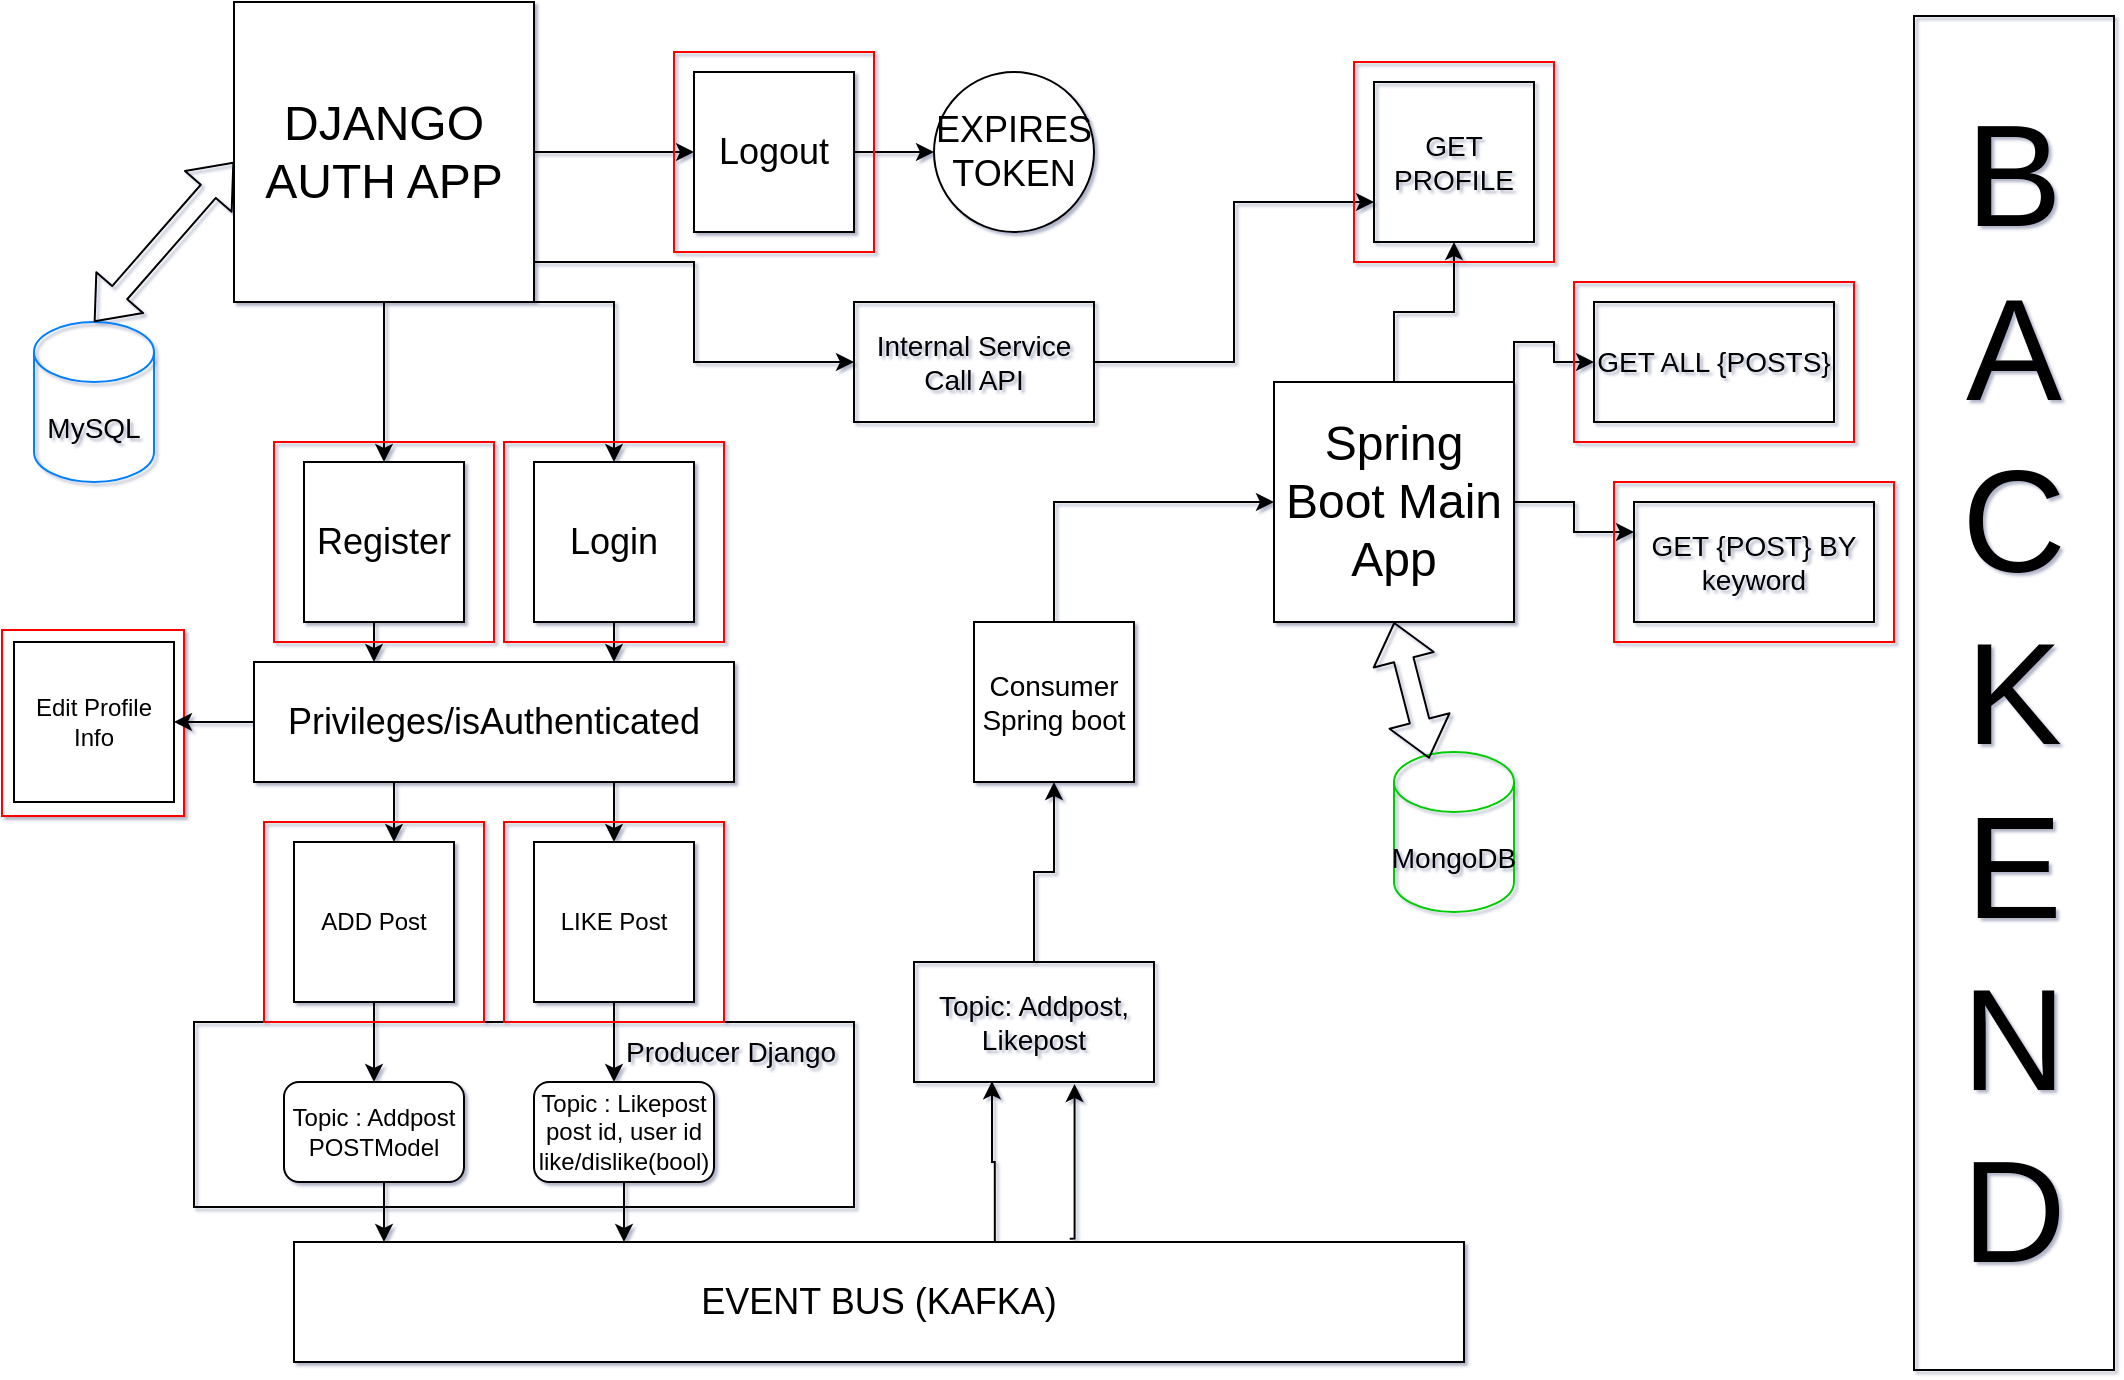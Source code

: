 <mxfile version="14.8.4" type="device" pages="3"><diagram name="Architectural design" id="9f46799a-70d6-7492-0946-bef42562c5a5"><mxGraphModel dx="806" dy="490" grid="0" gridSize="10" guides="1" tooltips="1" connect="1" arrows="1" fold="1" page="0" pageScale="1" pageWidth="1100" pageHeight="850" background="none" math="0" shadow="1"><root><mxCell id="0"/><mxCell id="1" parent="0"/><mxCell id="FYAmGWrrfVk9jCKMGl72-3" value="" style="rounded=0;whiteSpace=wrap;html=1;strokeColor=#FF0000;" vertex="1" parent="1"><mxGeometry x="14" y="364" width="91" height="93" as="geometry"/></mxCell><mxCell id="qW1VCdKVj6gaQuy-CyhS-39" value="" style="rounded=0;whiteSpace=wrap;html=1;fillColor=none;strokeWidth=1;align=left;" parent="1" vertex="1"><mxGeometry x="110" y="560" width="330" height="92.5" as="geometry"/></mxCell><mxCell id="qW1VCdKVj6gaQuy-CyhS-4" value="" style="edgeStyle=orthogonalEdgeStyle;rounded=0;orthogonalLoop=1;jettySize=auto;html=1;" parent="1" source="qW1VCdKVj6gaQuy-CyhS-1" edge="1"><mxGeometry relative="1" as="geometry"><mxPoint x="205" y="280" as="targetPoint"/></mxGeometry></mxCell><mxCell id="qW1VCdKVj6gaQuy-CyhS-8" style="edgeStyle=orthogonalEdgeStyle;rounded=0;orthogonalLoop=1;jettySize=auto;html=1;exitX=1;exitY=1;exitDx=0;exitDy=0;entryX=0.5;entryY=0;entryDx=0;entryDy=0;" parent="1" source="qW1VCdKVj6gaQuy-CyhS-1" target="qW1VCdKVj6gaQuy-CyhS-6" edge="1"><mxGeometry relative="1" as="geometry"><Array as="points"><mxPoint x="320" y="200"/></Array></mxGeometry></mxCell><mxCell id="qW1VCdKVj6gaQuy-CyhS-9" style="edgeStyle=orthogonalEdgeStyle;rounded=0;orthogonalLoop=1;jettySize=auto;html=1;exitX=1;exitY=0.5;exitDx=0;exitDy=0;entryX=0;entryY=0.5;entryDx=0;entryDy=0;" parent="1" source="qW1VCdKVj6gaQuy-CyhS-1" target="qW1VCdKVj6gaQuy-CyhS-7" edge="1"><mxGeometry relative="1" as="geometry"/></mxCell><mxCell id="qW1VCdKVj6gaQuy-CyhS-71" style="edgeStyle=orthogonalEdgeStyle;rounded=0;orthogonalLoop=1;jettySize=auto;html=1;exitX=1;exitY=0.75;exitDx=0;exitDy=0;entryX=0;entryY=0.5;entryDx=0;entryDy=0;fontSize=14;" parent="1" source="qW1VCdKVj6gaQuy-CyhS-1" target="qW1VCdKVj6gaQuy-CyhS-70" edge="1"><mxGeometry relative="1" as="geometry"><Array as="points"><mxPoint x="280" y="180"/><mxPoint x="360" y="180"/><mxPoint x="360" y="230"/></Array></mxGeometry></mxCell><mxCell id="qW1VCdKVj6gaQuy-CyhS-1" value="&lt;font style=&quot;font-size: 24px&quot;&gt;DJANGO AUTH APP&lt;/font&gt;" style="whiteSpace=wrap;html=1;aspect=fixed;" parent="1" vertex="1"><mxGeometry x="130" y="50" width="150" height="150" as="geometry"/></mxCell><mxCell id="qW1VCdKVj6gaQuy-CyhS-14" style="edgeStyle=orthogonalEdgeStyle;rounded=0;orthogonalLoop=1;jettySize=auto;html=1;exitX=0.5;exitY=1;exitDx=0;exitDy=0;entryX=0.25;entryY=0;entryDx=0;entryDy=0;" parent="1" source="qW1VCdKVj6gaQuy-CyhS-5" target="qW1VCdKVj6gaQuy-CyhS-12" edge="1"><mxGeometry relative="1" as="geometry"/></mxCell><mxCell id="qW1VCdKVj6gaQuy-CyhS-5" value="&lt;font style=&quot;font-size: 18px&quot;&gt;Register&lt;/font&gt;" style="whiteSpace=wrap;html=1;aspect=fixed;" parent="1" vertex="1"><mxGeometry x="165" y="280" width="80" height="80" as="geometry"/></mxCell><mxCell id="qW1VCdKVj6gaQuy-CyhS-15" style="edgeStyle=orthogonalEdgeStyle;rounded=0;orthogonalLoop=1;jettySize=auto;html=1;exitX=0.5;exitY=1;exitDx=0;exitDy=0;" parent="1" source="qW1VCdKVj6gaQuy-CyhS-6" edge="1"><mxGeometry relative="1" as="geometry"><mxPoint x="320" y="380" as="targetPoint"/></mxGeometry></mxCell><mxCell id="qW1VCdKVj6gaQuy-CyhS-6" value="&lt;font style=&quot;font-size: 18px&quot;&gt;Login&lt;/font&gt;" style="whiteSpace=wrap;html=1;aspect=fixed;" parent="1" vertex="1"><mxGeometry x="280" y="280" width="80" height="80" as="geometry"/></mxCell><mxCell id="qW1VCdKVj6gaQuy-CyhS-11" style="edgeStyle=orthogonalEdgeStyle;rounded=0;orthogonalLoop=1;jettySize=auto;html=1;exitX=1;exitY=0.5;exitDx=0;exitDy=0;" parent="1" source="qW1VCdKVj6gaQuy-CyhS-7" target="qW1VCdKVj6gaQuy-CyhS-10" edge="1"><mxGeometry relative="1" as="geometry"/></mxCell><mxCell id="qW1VCdKVj6gaQuy-CyhS-7" value="&lt;font style=&quot;font-size: 18px&quot;&gt;Logout&lt;/font&gt;" style="whiteSpace=wrap;html=1;aspect=fixed;" parent="1" vertex="1"><mxGeometry x="360" y="85" width="80" height="80" as="geometry"/></mxCell><mxCell id="qW1VCdKVj6gaQuy-CyhS-10" value="&lt;font style=&quot;font-size: 18px&quot;&gt;EXPIRES TOKEN&lt;/font&gt;" style="ellipse;whiteSpace=wrap;html=1;aspect=fixed;" parent="1" vertex="1"><mxGeometry x="480" y="85" width="80" height="80" as="geometry"/></mxCell><mxCell id="qW1VCdKVj6gaQuy-CyhS-19" style="edgeStyle=orthogonalEdgeStyle;rounded=0;orthogonalLoop=1;jettySize=auto;html=1;exitX=0.25;exitY=1;exitDx=0;exitDy=0;" parent="1" source="qW1VCdKVj6gaQuy-CyhS-12" edge="1"><mxGeometry relative="1" as="geometry"><mxPoint x="210" y="470" as="targetPoint"/></mxGeometry></mxCell><mxCell id="qW1VCdKVj6gaQuy-CyhS-21" style="edgeStyle=orthogonalEdgeStyle;rounded=0;orthogonalLoop=1;jettySize=auto;html=1;exitX=0.75;exitY=1;exitDx=0;exitDy=0;entryX=0.5;entryY=0;entryDx=0;entryDy=0;" parent="1" source="qW1VCdKVj6gaQuy-CyhS-12" target="qW1VCdKVj6gaQuy-CyhS-20" edge="1"><mxGeometry relative="1" as="geometry"/></mxCell><mxCell id="FYAmGWrrfVk9jCKMGl72-2" style="edgeStyle=orthogonalEdgeStyle;rounded=0;orthogonalLoop=1;jettySize=auto;html=1;exitX=0;exitY=0.5;exitDx=0;exitDy=0;entryX=1;entryY=0.5;entryDx=0;entryDy=0;" edge="1" parent="1" source="qW1VCdKVj6gaQuy-CyhS-12" target="FYAmGWrrfVk9jCKMGl72-1"><mxGeometry relative="1" as="geometry"/></mxCell><mxCell id="qW1VCdKVj6gaQuy-CyhS-12" value="&lt;font style=&quot;font-size: 18px&quot;&gt;Privileges/isAuthenticated&lt;/font&gt;" style="rounded=0;whiteSpace=wrap;html=1;" parent="1" vertex="1"><mxGeometry x="140" y="380" width="240" height="60" as="geometry"/></mxCell><mxCell id="qW1VCdKVj6gaQuy-CyhS-25" style="edgeStyle=orthogonalEdgeStyle;rounded=0;orthogonalLoop=1;jettySize=auto;html=1;exitX=0.5;exitY=1;exitDx=0;exitDy=0;entryX=0.5;entryY=0;entryDx=0;entryDy=0;" parent="1" source="qW1VCdKVj6gaQuy-CyhS-18" target="qW1VCdKVj6gaQuy-CyhS-24" edge="1"><mxGeometry relative="1" as="geometry"/></mxCell><mxCell id="qW1VCdKVj6gaQuy-CyhS-18" value="ADD Post" style="whiteSpace=wrap;html=1;aspect=fixed;" parent="1" vertex="1"><mxGeometry x="160" y="470" width="80" height="80" as="geometry"/></mxCell><mxCell id="qW1VCdKVj6gaQuy-CyhS-28" style="edgeStyle=orthogonalEdgeStyle;rounded=0;orthogonalLoop=1;jettySize=auto;html=1;exitX=0.5;exitY=1;exitDx=0;exitDy=0;" parent="1" source="qW1VCdKVj6gaQuy-CyhS-20" edge="1"><mxGeometry relative="1" as="geometry"><mxPoint x="320" y="590" as="targetPoint"/></mxGeometry></mxCell><mxCell id="qW1VCdKVj6gaQuy-CyhS-20" value="LIKE Post" style="whiteSpace=wrap;html=1;aspect=fixed;" parent="1" vertex="1"><mxGeometry x="280" y="470" width="80" height="80" as="geometry"/></mxCell><mxCell id="qW1VCdKVj6gaQuy-CyhS-61" style="edgeStyle=orthogonalEdgeStyle;rounded=0;orthogonalLoop=1;jettySize=auto;html=1;entryX=0.669;entryY=1.017;entryDx=0;entryDy=0;entryPerimeter=0;fontSize=14;exitX=0.663;exitY=-0.028;exitDx=0;exitDy=0;exitPerimeter=0;" parent="1" source="qW1VCdKVj6gaQuy-CyhS-22" target="qW1VCdKVj6gaQuy-CyhS-58" edge="1"><mxGeometry relative="1" as="geometry"><mxPoint x="550" y="660" as="sourcePoint"/><Array as="points"><mxPoint x="550" y="668"/></Array></mxGeometry></mxCell><mxCell id="qW1VCdKVj6gaQuy-CyhS-62" style="edgeStyle=orthogonalEdgeStyle;rounded=0;orthogonalLoop=1;jettySize=auto;html=1;entryX=0.325;entryY=0.994;entryDx=0;entryDy=0;entryPerimeter=0;fontSize=14;exitX=0.599;exitY=-0.006;exitDx=0;exitDy=0;exitPerimeter=0;" parent="1" source="qW1VCdKVj6gaQuy-CyhS-22" target="qW1VCdKVj6gaQuy-CyhS-58" edge="1"><mxGeometry relative="1" as="geometry"/></mxCell><mxCell id="qW1VCdKVj6gaQuy-CyhS-22" value="&lt;font style=&quot;font-size: 18px&quot;&gt;EVENT BUS (KAFKA)&lt;/font&gt;" style="rounded=0;whiteSpace=wrap;html=1;" parent="1" vertex="1"><mxGeometry x="160" y="670" width="585" height="60" as="geometry"/></mxCell><mxCell id="qW1VCdKVj6gaQuy-CyhS-26" style="edgeStyle=orthogonalEdgeStyle;rounded=0;orthogonalLoop=1;jettySize=auto;html=1;exitX=0.5;exitY=1;exitDx=0;exitDy=0;" parent="1" source="qW1VCdKVj6gaQuy-CyhS-24" edge="1"><mxGeometry relative="1" as="geometry"><mxPoint x="205" y="670" as="targetPoint"/></mxGeometry></mxCell><mxCell id="qW1VCdKVj6gaQuy-CyhS-24" value="Topic : Addpost&lt;br&gt;POSTModel" style="rounded=1;whiteSpace=wrap;html=1;" parent="1" vertex="1"><mxGeometry x="155" y="590" width="90" height="50" as="geometry"/></mxCell><mxCell id="qW1VCdKVj6gaQuy-CyhS-29" style="edgeStyle=orthogonalEdgeStyle;rounded=0;orthogonalLoop=1;jettySize=auto;html=1;exitX=0.5;exitY=1;exitDx=0;exitDy=0;" parent="1" source="qW1VCdKVj6gaQuy-CyhS-27" edge="1"><mxGeometry relative="1" as="geometry"><mxPoint x="325" y="670" as="targetPoint"/></mxGeometry></mxCell><mxCell id="qW1VCdKVj6gaQuy-CyhS-27" value="Topic : Likepost&lt;br&gt;post id, user id like/dislike(bool)" style="rounded=1;whiteSpace=wrap;html=1;" parent="1" vertex="1"><mxGeometry x="280" y="590" width="90" height="50" as="geometry"/></mxCell><mxCell id="qW1VCdKVj6gaQuy-CyhS-43" style="edgeStyle=orthogonalEdgeStyle;rounded=0;orthogonalLoop=1;jettySize=auto;html=1;exitX=1;exitY=0;exitDx=0;exitDy=0;entryX=0;entryY=0.5;entryDx=0;entryDy=0;fontSize=14;" parent="1" source="qW1VCdKVj6gaQuy-CyhS-32" target="qW1VCdKVj6gaQuy-CyhS-41" edge="1"><mxGeometry relative="1" as="geometry"/></mxCell><mxCell id="qW1VCdKVj6gaQuy-CyhS-44" style="edgeStyle=orthogonalEdgeStyle;rounded=0;orthogonalLoop=1;jettySize=auto;html=1;exitX=1;exitY=0.5;exitDx=0;exitDy=0;entryX=0;entryY=0.25;entryDx=0;entryDy=0;fontSize=14;" parent="1" source="qW1VCdKVj6gaQuy-CyhS-32" target="qW1VCdKVj6gaQuy-CyhS-42" edge="1"><mxGeometry relative="1" as="geometry"/></mxCell><mxCell id="qW1VCdKVj6gaQuy-CyhS-65" style="edgeStyle=orthogonalEdgeStyle;rounded=0;orthogonalLoop=1;jettySize=auto;html=1;exitX=0.5;exitY=0;exitDx=0;exitDy=0;fontSize=14;" parent="1" source="qW1VCdKVj6gaQuy-CyhS-32" target="qW1VCdKVj6gaQuy-CyhS-66" edge="1"><mxGeometry relative="1" as="geometry"><mxPoint x="740" y="130" as="targetPoint"/></mxGeometry></mxCell><mxCell id="qW1VCdKVj6gaQuy-CyhS-32" value="&lt;font style=&quot;font-size: 24px&quot;&gt;Spring Boot Main App&lt;/font&gt;" style="whiteSpace=wrap;html=1;aspect=fixed;" parent="1" vertex="1"><mxGeometry x="650" y="240" width="120" height="120" as="geometry"/></mxCell><mxCell id="qW1VCdKVj6gaQuy-CyhS-37" style="edgeStyle=orthogonalEdgeStyle;rounded=0;orthogonalLoop=1;jettySize=auto;html=1;exitX=0.5;exitY=0;exitDx=0;exitDy=0;entryX=0;entryY=0.5;entryDx=0;entryDy=0;" parent="1" source="qW1VCdKVj6gaQuy-CyhS-36" target="qW1VCdKVj6gaQuy-CyhS-32" edge="1"><mxGeometry relative="1" as="geometry"/></mxCell><mxCell id="qW1VCdKVj6gaQuy-CyhS-36" value="&lt;font style=&quot;font-size: 14px&quot;&gt;Consumer Spring boot&lt;/font&gt;" style="whiteSpace=wrap;html=1;aspect=fixed;" parent="1" vertex="1"><mxGeometry x="500" y="360" width="80" height="80" as="geometry"/></mxCell><mxCell id="qW1VCdKVj6gaQuy-CyhS-40" value="Producer Django" style="text;strokeColor=none;fillColor=none;align=left;verticalAlign=top;spacingLeft=4;spacingRight=4;overflow=hidden;rotatable=0;points=[[0,0.5],[1,0.5]];portConstraint=eastwest;fontSize=14;" parent="1" vertex="1"><mxGeometry x="320" y="560" width="150" height="40" as="geometry"/></mxCell><mxCell id="qW1VCdKVj6gaQuy-CyhS-41" value="GET ALL {POSTS}" style="rounded=0;whiteSpace=wrap;html=1;fontSize=14;strokeWidth=1;fillColor=none;" parent="1" vertex="1"><mxGeometry x="810" y="200" width="120" height="60" as="geometry"/></mxCell><mxCell id="qW1VCdKVj6gaQuy-CyhS-42" value="GET {POST} BY keyword" style="rounded=0;whiteSpace=wrap;html=1;fontSize=14;strokeWidth=1;fillColor=none;" parent="1" vertex="1"><mxGeometry x="830" y="300" width="120" height="60" as="geometry"/></mxCell><mxCell id="qW1VCdKVj6gaQuy-CyhS-46" value="" style="rounded=0;whiteSpace=wrap;html=1;fontSize=14;strokeWidth=1;fillColor=none;strokeColor=#FF0000;" parent="1" vertex="1"><mxGeometry x="800" y="190" width="140" height="80" as="geometry"/></mxCell><mxCell id="qW1VCdKVj6gaQuy-CyhS-48" value="MongoDB" style="shape=cylinder3;whiteSpace=wrap;html=1;boundedLbl=1;backgroundOutline=1;size=15;fontSize=14;strokeWidth=1;fillColor=none;strokeColor=#00CC00;" parent="1" vertex="1"><mxGeometry x="710" y="425" width="60" height="80" as="geometry"/></mxCell><mxCell id="qW1VCdKVj6gaQuy-CyhS-53" value="" style="shape=flexArrow;endArrow=classic;startArrow=classic;html=1;fontSize=14;entryX=0.5;entryY=1;entryDx=0;entryDy=0;exitX=0.294;exitY=0.042;exitDx=0;exitDy=0;exitPerimeter=0;" parent="1" source="qW1VCdKVj6gaQuy-CyhS-48" target="qW1VCdKVj6gaQuy-CyhS-32" edge="1"><mxGeometry width="100" height="100" relative="1" as="geometry"><mxPoint x="690" y="440" as="sourcePoint"/><mxPoint x="790" y="340" as="targetPoint"/></mxGeometry></mxCell><mxCell id="qW1VCdKVj6gaQuy-CyhS-64" style="edgeStyle=orthogonalEdgeStyle;rounded=0;orthogonalLoop=1;jettySize=auto;html=1;exitX=0.5;exitY=0;exitDx=0;exitDy=0;fontSize=14;entryX=0.5;entryY=1;entryDx=0;entryDy=0;" parent="1" source="qW1VCdKVj6gaQuy-CyhS-58" target="qW1VCdKVj6gaQuy-CyhS-36" edge="1"><mxGeometry relative="1" as="geometry"><mxPoint x="540" y="450" as="targetPoint"/></mxGeometry></mxCell><mxCell id="qW1VCdKVj6gaQuy-CyhS-58" value="Topic: Addpost, Likepost" style="rounded=0;whiteSpace=wrap;html=1;fontSize=14;strokeWidth=1;fillColor=none;" parent="1" vertex="1"><mxGeometry x="470" y="530" width="120" height="60" as="geometry"/></mxCell><mxCell id="qW1VCdKVj6gaQuy-CyhS-66" value="GET PROFILE" style="whiteSpace=wrap;html=1;aspect=fixed;fontSize=14;strokeColor=#000000;strokeWidth=1;fillColor=none;" parent="1" vertex="1"><mxGeometry x="700" y="90" width="80" height="80" as="geometry"/></mxCell><mxCell id="qW1VCdKVj6gaQuy-CyhS-67" value="MySQL" style="shape=cylinder3;whiteSpace=wrap;html=1;boundedLbl=1;backgroundOutline=1;size=15;fontSize=14;strokeWidth=1;fillColor=none;strokeColor=#007FFF;" parent="1" vertex="1"><mxGeometry x="30" y="210" width="60" height="80" as="geometry"/></mxCell><mxCell id="qW1VCdKVj6gaQuy-CyhS-68" value="" style="shape=flexArrow;endArrow=classic;startArrow=classic;html=1;fontSize=14;exitX=0.5;exitY=0;exitDx=0;exitDy=0;exitPerimeter=0;" parent="1" source="qW1VCdKVj6gaQuy-CyhS-67" edge="1"><mxGeometry width="100" height="100" relative="1" as="geometry"><mxPoint x="30" y="230" as="sourcePoint"/><mxPoint x="130" y="130" as="targetPoint"/></mxGeometry></mxCell><mxCell id="qW1VCdKVj6gaQuy-CyhS-72" style="edgeStyle=orthogonalEdgeStyle;rounded=0;orthogonalLoop=1;jettySize=auto;html=1;exitX=1;exitY=0.5;exitDx=0;exitDy=0;entryX=0;entryY=0.75;entryDx=0;entryDy=0;fontSize=14;" parent="1" source="qW1VCdKVj6gaQuy-CyhS-70" target="qW1VCdKVj6gaQuy-CyhS-66" edge="1"><mxGeometry relative="1" as="geometry"/></mxCell><mxCell id="qW1VCdKVj6gaQuy-CyhS-70" value="Internal Service Call API" style="rounded=0;whiteSpace=wrap;html=1;fontSize=14;strokeWidth=1;fillColor=none;" parent="1" vertex="1"><mxGeometry x="440" y="200" width="120" height="60" as="geometry"/></mxCell><mxCell id="qW1VCdKVj6gaQuy-CyhS-73" value="&lt;font style=&quot;font-size: 72px&quot;&gt;B&lt;br&gt;A&lt;br&gt;C&lt;br&gt;K&lt;br&gt;E&lt;br&gt;N&lt;br&gt;D&lt;/font&gt;" style="rounded=0;whiteSpace=wrap;html=1;fontSize=14;strokeColor=#000000;strokeWidth=1;fillColor=none;" parent="1" vertex="1"><mxGeometry x="970" y="57" width="100" height="677" as="geometry"/></mxCell><mxCell id="qW1VCdKVj6gaQuy-CyhS-75" value="" style="rounded=0;whiteSpace=wrap;html=1;fontSize=14;strokeWidth=1;fillColor=none;strokeColor=#FF0000;" parent="1" vertex="1"><mxGeometry x="150" y="270" width="110" height="100" as="geometry"/></mxCell><mxCell id="qW1VCdKVj6gaQuy-CyhS-76" value="" style="rounded=0;whiteSpace=wrap;html=1;fontSize=14;strokeWidth=1;fillColor=none;strokeColor=#FF0000;" parent="1" vertex="1"><mxGeometry x="265" y="270" width="110" height="100" as="geometry"/></mxCell><mxCell id="qW1VCdKVj6gaQuy-CyhS-78" value="" style="rounded=0;whiteSpace=wrap;html=1;fontSize=14;strokeWidth=1;fillColor=none;strokeColor=#FF0000;" parent="1" vertex="1"><mxGeometry x="145" y="460" width="110" height="100" as="geometry"/></mxCell><mxCell id="qW1VCdKVj6gaQuy-CyhS-79" value="" style="rounded=0;whiteSpace=wrap;html=1;fontSize=14;strokeWidth=1;fillColor=none;strokeColor=#FF0000;" parent="1" vertex="1"><mxGeometry x="265" y="460" width="110" height="100" as="geometry"/></mxCell><mxCell id="qW1VCdKVj6gaQuy-CyhS-81" value="" style="whiteSpace=wrap;html=1;aspect=fixed;fontSize=14;strokeColor=#FF0000;strokeWidth=1;fillColor=none;" parent="1" vertex="1"><mxGeometry x="350" y="75" width="100" height="100" as="geometry"/></mxCell><mxCell id="qW1VCdKVj6gaQuy-CyhS-82" value="" style="whiteSpace=wrap;html=1;aspect=fixed;fontSize=14;strokeColor=#FF0000;strokeWidth=1;fillColor=none;" parent="1" vertex="1"><mxGeometry x="690" y="80" width="100" height="100" as="geometry"/></mxCell><mxCell id="qW1VCdKVj6gaQuy-CyhS-83" value="" style="rounded=0;whiteSpace=wrap;html=1;fontSize=14;strokeColor=#FF0000;strokeWidth=1;fillColor=none;" parent="1" vertex="1"><mxGeometry x="820" y="290" width="140" height="80" as="geometry"/></mxCell><mxCell id="FYAmGWrrfVk9jCKMGl72-1" value="Edit Profile Info" style="whiteSpace=wrap;html=1;aspect=fixed;" vertex="1" parent="1"><mxGeometry x="20" y="370" width="80" height="80" as="geometry"/></mxCell></root></mxGraphModel></diagram><diagram id="Gw-XfZ7FaMSnJczPBZNc" name="Model LLD"><mxGraphModel dx="1151" dy="700" grid="1" gridSize="10" guides="1" tooltips="1" connect="1" arrows="1" fold="1" page="1" pageScale="1" pageWidth="827" pageHeight="1169" math="0" shadow="0"><root><mxCell id="CnQMKvFyAKqiiLoWEa_F-0"/><mxCell id="CnQMKvFyAKqiiLoWEa_F-1" parent="CnQMKvFyAKqiiLoWEa_F-0"/></root></mxGraphModel></diagram><diagram id="z3T3wAa0MvD9KvA0U6G_" name="REST API EndPoints"><mxGraphModel dx="806" dy="490" grid="1" gridSize="10" guides="1" tooltips="1" connect="1" arrows="1" fold="1" page="1" pageScale="1" pageWidth="827" pageHeight="1169" math="0" shadow="0"><root><mxCell id="AhJWPW4_CS0xt1zZi_-K-0"/><mxCell id="AhJWPW4_CS0xt1zZi_-K-1" parent="AhJWPW4_CS0xt1zZi_-K-0"/><mxCell id="Za0zBouC_Yfk2kBp-yCu-0" value="Django REST Framework Endpoints" style="rounded=0;whiteSpace=wrap;html=1;fontSize=14;strokeWidth=1;fillColor=none;" vertex="1" parent="AhJWPW4_CS0xt1zZi_-K-1"><mxGeometry x="70" y="50" width="120" height="60" as="geometry"/></mxCell><mxCell id="Za0zBouC_Yfk2kBp-yCu-1" value="Spring Boot Endpoints" style="rounded=0;whiteSpace=wrap;html=1;fontSize=14;strokeWidth=1;fillColor=none;" vertex="1" parent="AhJWPW4_CS0xt1zZi_-K-1"><mxGeometry x="70" y="210" width="120" height="60" as="geometry"/></mxCell><mxCell id="Za0zBouC_Yfk2kBp-yCu-2" value="Apache Kafka Topics" style="rounded=0;whiteSpace=wrap;html=1;fontSize=14;strokeWidth=1;fillColor=none;" vertex="1" parent="AhJWPW4_CS0xt1zZi_-K-1"><mxGeometry x="70" y="390" width="120" height="60" as="geometry"/></mxCell></root></mxGraphModel></diagram></mxfile>